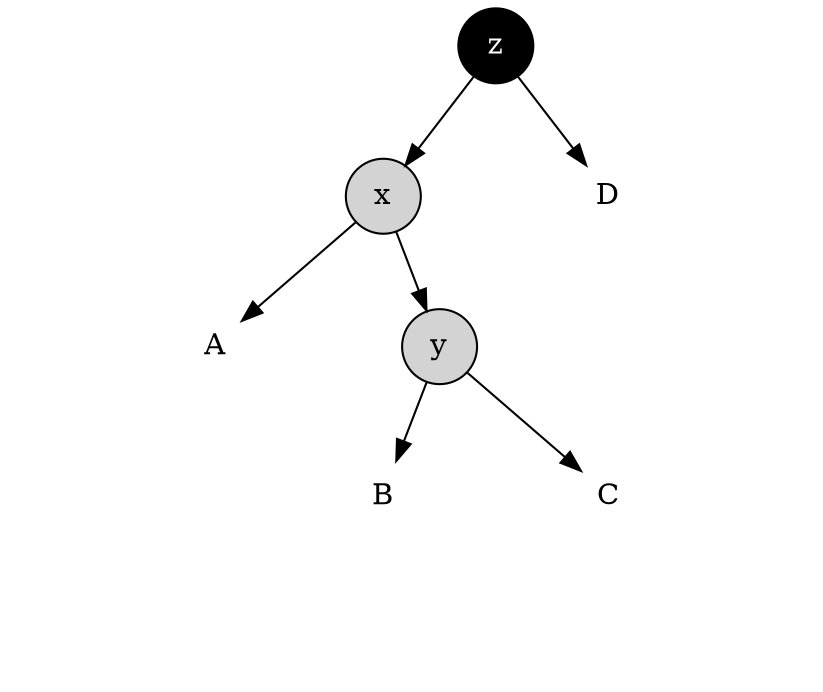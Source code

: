 digraph G{
    margin="0";
	node[shape=circle]
	az[label="z", style=filled, fillcolor=black, fontcolor=white];
	ax[label="x", style=filled, fillcolor=lightgray, fontcolor=black];
	aA[label="A", style=filled, color=white];
	nilaAl[label="", style=invis];
	nilaAr[label="", style=invis];
	nilaAm[label="", style=invis];
	aA->nilaAl[style=invis];
	aA->nilaAm[style=invis];
	aA->nilaAr[style=invis];
	{rank=same nilaAl->nilaAm->nilaAr[style=invis]}
	ay[label="y", style=filled, fillcolor=lightgray, fontcolor=black];
	aB[label="B", style=filled, color=white];
	nilaBl[label="", style=invis];
	nilaBr[label="", style=invis];
	nilaBm[label="", style=invis];
	aB->nilaBl[style=invis];
	aB->nilaBm[style=invis];
	aB->nilaBr[style=invis];
	{rank=same nilaBl->nilaBm->nilaBr[style=invis]}
	aC[label="C", style=filled, color=white];
	nilaCl[label="", style=invis];
	nilaCr[label="", style=invis];
	nilaCm[label="", style=invis];
	aC->nilaCl[style=invis];
	aC->nilaCm[style=invis];
	aC->nilaCr[style=invis];
	{rank=same nilaCl->nilaCm->nilaCr[style=invis]}
	nilaym[label="", style=invis];
	ay->aB
	ay->nilaym[style=invis];
	ay->aC
	{rank=same aB->nilaym->aC[style=invis]}
	nilaxm[label="", style=invis];
	ax->aA
	ax->nilaxm[style=invis];
	ax->ay
	{rank=same aA->nilaxm->ay[style=invis]}
	aD[label="D", style=filled, color=white];
	nilaDl[label="", style=invis];
	nilaDr[label="", style=invis];
	nilaDm[label="", style=invis];
	aD->nilaDl[style=invis];
	aD->nilaDm[style=invis];
	aD->nilaDr[style=invis];
	{rank=same nilaDl->nilaDm->nilaDr[style=invis]}
	nilazm[label="", style=invis];
	az->ax
	az->nilazm[style=invis];
	az->aD
	{rank=same ax->nilazm->aD[style=invis]}
}